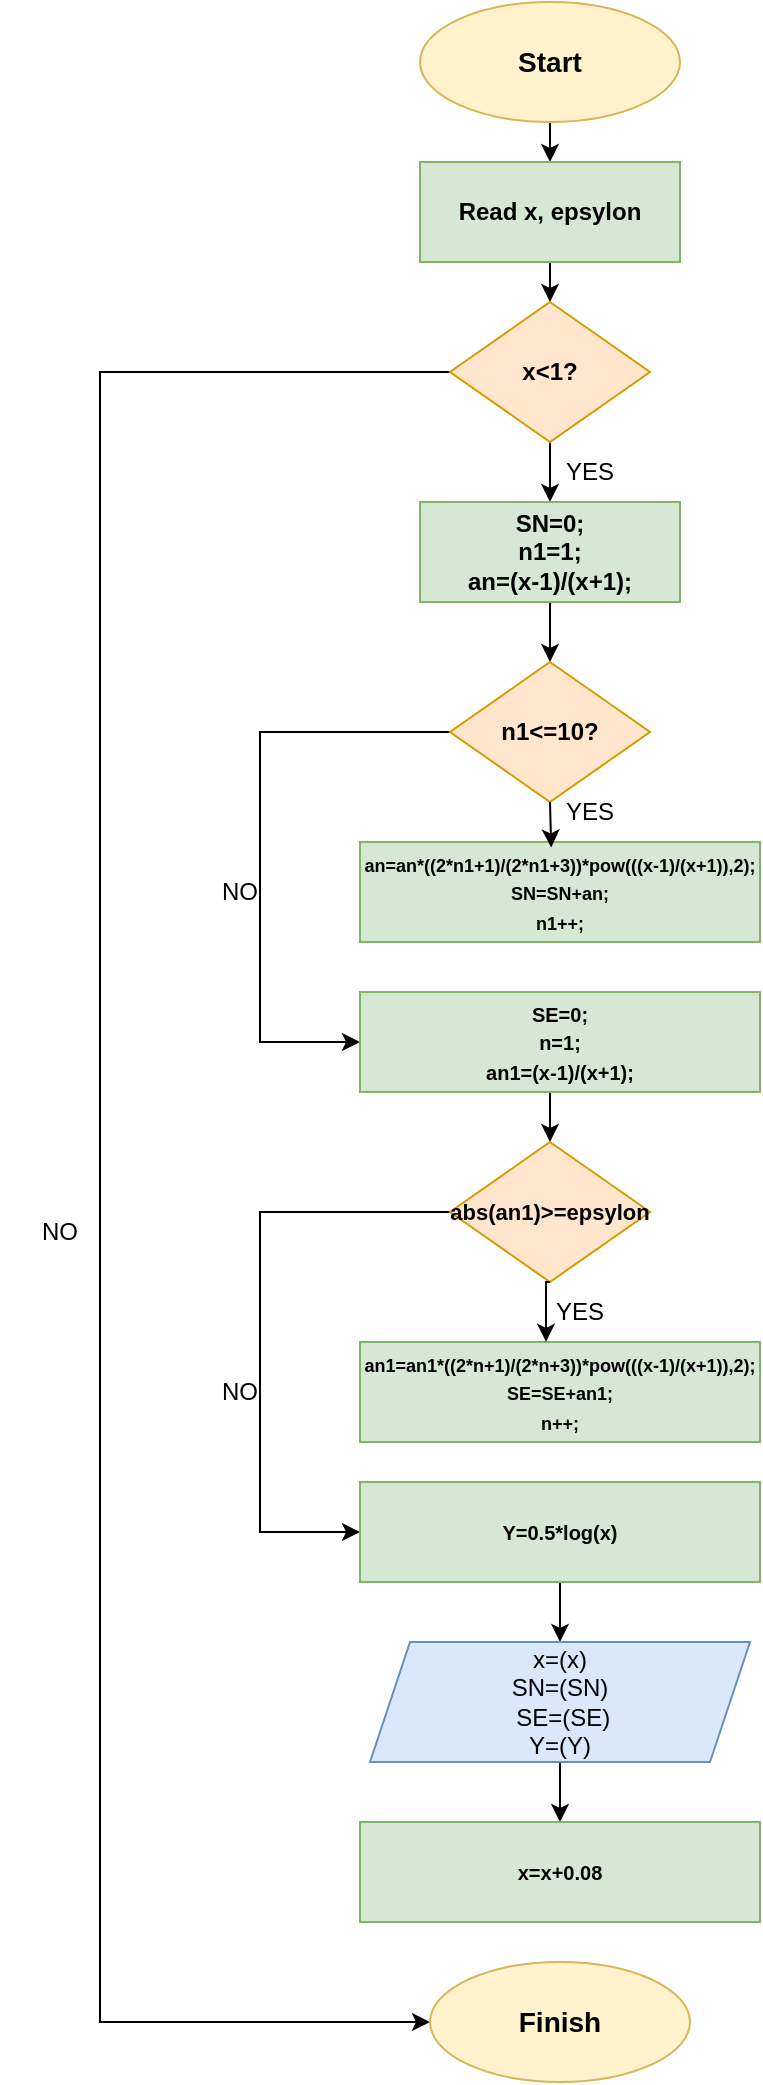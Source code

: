 <mxfile version="22.1.4" type="github">
  <diagram name="Сторінка-1" id="-p-uBfUL3f9nSTSAjh3T">
    <mxGraphModel dx="1820" dy="996" grid="0" gridSize="10" guides="1" tooltips="1" connect="1" arrows="1" fold="1" page="1" pageScale="1" pageWidth="827" pageHeight="1169" math="0" shadow="0">
      <root>
        <mxCell id="0" />
        <mxCell id="1" parent="0" />
        <mxCell id="gpMrWk8lEUjU7Uh3eYA1-1" style="edgeStyle=orthogonalEdgeStyle;rounded=0;orthogonalLoop=1;jettySize=auto;html=1;exitX=0.5;exitY=1;exitDx=0;exitDy=0;entryX=0.5;entryY=0;entryDx=0;entryDy=0;" edge="1" parent="1" source="gpMrWk8lEUjU7Uh3eYA1-2" target="gpMrWk8lEUjU7Uh3eYA1-4">
          <mxGeometry relative="1" as="geometry" />
        </mxCell>
        <mxCell id="gpMrWk8lEUjU7Uh3eYA1-2" value="&lt;b&gt;&lt;font style=&quot;font-size: 14px;&quot;&gt;Start&lt;/font&gt;&lt;/b&gt;" style="ellipse;whiteSpace=wrap;html=1;fillColor=#fff2cc;strokeColor=#d6b656;" vertex="1" parent="1">
          <mxGeometry x="310" y="40" width="130" height="60" as="geometry" />
        </mxCell>
        <mxCell id="gpMrWk8lEUjU7Uh3eYA1-3" style="edgeStyle=orthogonalEdgeStyle;rounded=0;orthogonalLoop=1;jettySize=auto;html=1;exitX=0.5;exitY=1;exitDx=0;exitDy=0;entryX=0.5;entryY=0;entryDx=0;entryDy=0;" edge="1" parent="1" source="gpMrWk8lEUjU7Uh3eYA1-4" target="gpMrWk8lEUjU7Uh3eYA1-7">
          <mxGeometry relative="1" as="geometry" />
        </mxCell>
        <mxCell id="gpMrWk8lEUjU7Uh3eYA1-4" value="&lt;b&gt;Read x, epsylon&lt;/b&gt;" style="rounded=0;whiteSpace=wrap;html=1;fillColor=#d5e8d4;strokeColor=#82b366;" vertex="1" parent="1">
          <mxGeometry x="310" y="120" width="130" height="50" as="geometry" />
        </mxCell>
        <mxCell id="gpMrWk8lEUjU7Uh3eYA1-27" style="edgeStyle=orthogonalEdgeStyle;rounded=0;orthogonalLoop=1;jettySize=auto;html=1;exitX=0;exitY=0.5;exitDx=0;exitDy=0;entryX=0;entryY=0.5;entryDx=0;entryDy=0;" edge="1" parent="1" source="gpMrWk8lEUjU7Uh3eYA1-7" target="gpMrWk8lEUjU7Uh3eYA1-11">
          <mxGeometry relative="1" as="geometry">
            <Array as="points">
              <mxPoint x="150" y="225" />
              <mxPoint x="150" y="1050" />
            </Array>
          </mxGeometry>
        </mxCell>
        <mxCell id="gpMrWk8lEUjU7Uh3eYA1-31" style="edgeStyle=orthogonalEdgeStyle;rounded=0;orthogonalLoop=1;jettySize=auto;html=1;exitX=0.5;exitY=1;exitDx=0;exitDy=0;entryX=0.5;entryY=0;entryDx=0;entryDy=0;" edge="1" parent="1" source="gpMrWk8lEUjU7Uh3eYA1-7" target="gpMrWk8lEUjU7Uh3eYA1-14">
          <mxGeometry relative="1" as="geometry" />
        </mxCell>
        <mxCell id="gpMrWk8lEUjU7Uh3eYA1-7" value="&lt;b&gt;x&amp;lt;1?&lt;/b&gt;" style="rhombus;whiteSpace=wrap;html=1;fillColor=#ffe6cc;strokeColor=#d79b00;" vertex="1" parent="1">
          <mxGeometry x="325" y="190" width="100" height="70" as="geometry" />
        </mxCell>
        <mxCell id="gpMrWk8lEUjU7Uh3eYA1-11" value="&lt;b&gt;&lt;font style=&quot;font-size: 14px;&quot;&gt;Finish&lt;/font&gt;&lt;/b&gt;" style="ellipse;whiteSpace=wrap;html=1;fillColor=#fff2cc;strokeColor=#d6b656;" vertex="1" parent="1">
          <mxGeometry x="315" y="1020" width="130" height="60" as="geometry" />
        </mxCell>
        <mxCell id="gpMrWk8lEUjU7Uh3eYA1-33" style="edgeStyle=orthogonalEdgeStyle;rounded=0;orthogonalLoop=1;jettySize=auto;html=1;entryX=0.5;entryY=0;entryDx=0;entryDy=0;" edge="1" parent="1" source="gpMrWk8lEUjU7Uh3eYA1-14" target="gpMrWk8lEUjU7Uh3eYA1-16">
          <mxGeometry relative="1" as="geometry" />
        </mxCell>
        <mxCell id="gpMrWk8lEUjU7Uh3eYA1-14" value="&lt;b&gt;SN=0;&lt;br&gt;n1=1;&lt;br&gt;an=(x-1)/(x+1);&lt;/b&gt;" style="rounded=0;whiteSpace=wrap;html=1;fillColor=#d5e8d4;strokeColor=#82b366;" vertex="1" parent="1">
          <mxGeometry x="310" y="290" width="130" height="50" as="geometry" />
        </mxCell>
        <mxCell id="gpMrWk8lEUjU7Uh3eYA1-44" style="edgeStyle=orthogonalEdgeStyle;rounded=0;orthogonalLoop=1;jettySize=auto;html=1;exitX=0;exitY=0.5;exitDx=0;exitDy=0;entryX=0;entryY=0.5;entryDx=0;entryDy=0;" edge="1" parent="1" source="gpMrWk8lEUjU7Uh3eYA1-16" target="gpMrWk8lEUjU7Uh3eYA1-19">
          <mxGeometry relative="1" as="geometry">
            <mxPoint x="270" y="560" as="targetPoint" />
            <Array as="points">
              <mxPoint x="230" y="405" />
              <mxPoint x="230" y="560" />
            </Array>
          </mxGeometry>
        </mxCell>
        <mxCell id="gpMrWk8lEUjU7Uh3eYA1-16" value="&lt;b&gt;n1&amp;lt;=10?&lt;/b&gt;" style="rhombus;whiteSpace=wrap;html=1;fillColor=#ffe6cc;strokeColor=#d79b00;" vertex="1" parent="1">
          <mxGeometry x="325" y="370" width="100" height="70" as="geometry" />
        </mxCell>
        <mxCell id="gpMrWk8lEUjU7Uh3eYA1-17" value="&lt;font style=&quot;font-size: 9px;&quot;&gt;&lt;b&gt;an=an*((2*n1+1)/(2*n1+3))*pow(((x-1)/(x+1)),2);&lt;br style=&quot;&quot;&gt;SN=SN+an;&lt;br&gt;n1++;&lt;/b&gt;&lt;/font&gt;" style="rounded=0;whiteSpace=wrap;html=1;fillColor=#d5e8d4;strokeColor=#82b366;" vertex="1" parent="1">
          <mxGeometry x="280" y="460" width="200" height="50" as="geometry" />
        </mxCell>
        <mxCell id="gpMrWk8lEUjU7Uh3eYA1-47" style="edgeStyle=orthogonalEdgeStyle;rounded=0;orthogonalLoop=1;jettySize=auto;html=1;exitX=0.5;exitY=1;exitDx=0;exitDy=0;entryX=0.5;entryY=0;entryDx=0;entryDy=0;" edge="1" parent="1" source="gpMrWk8lEUjU7Uh3eYA1-19" target="gpMrWk8lEUjU7Uh3eYA1-20">
          <mxGeometry relative="1" as="geometry" />
        </mxCell>
        <mxCell id="gpMrWk8lEUjU7Uh3eYA1-19" value="&lt;font size=&quot;1&quot;&gt;&lt;b&gt;SE=0;&lt;br&gt;n=1;&lt;br&gt;an1=(x-1)/(x+1);&lt;/b&gt;&lt;/font&gt;" style="rounded=0;whiteSpace=wrap;html=1;fillColor=#d5e8d4;strokeColor=#82b366;" vertex="1" parent="1">
          <mxGeometry x="280" y="535" width="200" height="50" as="geometry" />
        </mxCell>
        <mxCell id="gpMrWk8lEUjU7Uh3eYA1-49" style="edgeStyle=orthogonalEdgeStyle;rounded=0;orthogonalLoop=1;jettySize=auto;html=1;exitX=0;exitY=0.5;exitDx=0;exitDy=0;entryX=0;entryY=0.5;entryDx=0;entryDy=0;" edge="1" parent="1" source="gpMrWk8lEUjU7Uh3eYA1-20" target="gpMrWk8lEUjU7Uh3eYA1-22">
          <mxGeometry relative="1" as="geometry">
            <mxPoint x="250" y="820" as="targetPoint" />
            <Array as="points">
              <mxPoint x="230" y="645" />
              <mxPoint x="230" y="805" />
            </Array>
          </mxGeometry>
        </mxCell>
        <mxCell id="gpMrWk8lEUjU7Uh3eYA1-20" value="&lt;b style=&quot;font-size: 11px;&quot;&gt;abs(an1)&amp;gt;=epsylon&lt;/b&gt;" style="rhombus;whiteSpace=wrap;html=1;fillColor=#ffe6cc;strokeColor=#d79b00;" vertex="1" parent="1">
          <mxGeometry x="325" y="610" width="100" height="70" as="geometry" />
        </mxCell>
        <mxCell id="gpMrWk8lEUjU7Uh3eYA1-21" value="&lt;font style=&quot;font-size: 9px;&quot;&gt;&lt;b&gt;an1=an1*((2*n+1)/(2*n+3))*pow(((x-1)/(x+1)),2);&lt;br&gt;SE=SE+an1;&lt;br&gt;n++;&lt;/b&gt;&lt;/font&gt;" style="rounded=0;whiteSpace=wrap;html=1;fillColor=#d5e8d4;strokeColor=#82b366;" vertex="1" parent="1">
          <mxGeometry x="280" y="710" width="200" height="50" as="geometry" />
        </mxCell>
        <mxCell id="gpMrWk8lEUjU7Uh3eYA1-52" style="edgeStyle=orthogonalEdgeStyle;rounded=0;orthogonalLoop=1;jettySize=auto;html=1;exitX=0.5;exitY=1;exitDx=0;exitDy=0;entryX=0.5;entryY=0;entryDx=0;entryDy=0;" edge="1" parent="1" source="gpMrWk8lEUjU7Uh3eYA1-22" target="gpMrWk8lEUjU7Uh3eYA1-23">
          <mxGeometry relative="1" as="geometry" />
        </mxCell>
        <mxCell id="gpMrWk8lEUjU7Uh3eYA1-22" value="&lt;font size=&quot;1&quot;&gt;&lt;b&gt;Y=0.5*log(x)&lt;/b&gt;&lt;/font&gt;" style="rounded=0;whiteSpace=wrap;html=1;fillColor=#d5e8d4;strokeColor=#82b366;" vertex="1" parent="1">
          <mxGeometry x="280" y="780" width="200" height="50" as="geometry" />
        </mxCell>
        <mxCell id="gpMrWk8lEUjU7Uh3eYA1-53" style="edgeStyle=orthogonalEdgeStyle;rounded=0;orthogonalLoop=1;jettySize=auto;html=1;exitX=0.5;exitY=1;exitDx=0;exitDy=0;" edge="1" parent="1" source="gpMrWk8lEUjU7Uh3eYA1-23" target="gpMrWk8lEUjU7Uh3eYA1-24">
          <mxGeometry relative="1" as="geometry" />
        </mxCell>
        <mxCell id="gpMrWk8lEUjU7Uh3eYA1-23" value="x=(x)&lt;br&gt;SN=(SN)&lt;br&gt;&amp;nbsp;SE=(SE)&lt;br&gt;Y=(Y)" style="shape=parallelogram;perimeter=parallelogramPerimeter;whiteSpace=wrap;html=1;fixedSize=1;fillColor=#dae8fc;strokeColor=#6c8ebf;" vertex="1" parent="1">
          <mxGeometry x="285" y="860" width="190" height="60" as="geometry" />
        </mxCell>
        <mxCell id="gpMrWk8lEUjU7Uh3eYA1-24" value="&lt;font size=&quot;1&quot;&gt;&lt;b&gt;x=x+0.08&lt;/b&gt;&lt;/font&gt;" style="rounded=0;whiteSpace=wrap;html=1;fillColor=#d5e8d4;strokeColor=#82b366;" vertex="1" parent="1">
          <mxGeometry x="280" y="950" width="200" height="50" as="geometry" />
        </mxCell>
        <mxCell id="gpMrWk8lEUjU7Uh3eYA1-28" value="YES" style="text;html=1;strokeColor=none;fillColor=none;align=center;verticalAlign=middle;whiteSpace=wrap;rounded=0;" vertex="1" parent="1">
          <mxGeometry x="365" y="260" width="60" height="30" as="geometry" />
        </mxCell>
        <mxCell id="gpMrWk8lEUjU7Uh3eYA1-29" value="NO" style="text;html=1;strokeColor=none;fillColor=none;align=center;verticalAlign=middle;whiteSpace=wrap;rounded=0;" vertex="1" parent="1">
          <mxGeometry x="100" y="640" width="60" height="30" as="geometry" />
        </mxCell>
        <mxCell id="gpMrWk8lEUjU7Uh3eYA1-34" style="edgeStyle=orthogonalEdgeStyle;rounded=0;orthogonalLoop=1;jettySize=auto;html=1;exitX=0.5;exitY=1;exitDx=0;exitDy=0;entryX=0.478;entryY=0.054;entryDx=0;entryDy=0;entryPerimeter=0;" edge="1" parent="1" source="gpMrWk8lEUjU7Uh3eYA1-16" target="gpMrWk8lEUjU7Uh3eYA1-17">
          <mxGeometry relative="1" as="geometry" />
        </mxCell>
        <mxCell id="gpMrWk8lEUjU7Uh3eYA1-35" value="YES" style="text;html=1;strokeColor=none;fillColor=none;align=center;verticalAlign=middle;whiteSpace=wrap;rounded=0;" vertex="1" parent="1">
          <mxGeometry x="365" y="430" width="60" height="30" as="geometry" />
        </mxCell>
        <mxCell id="gpMrWk8lEUjU7Uh3eYA1-46" value="NO" style="text;html=1;strokeColor=none;fillColor=none;align=center;verticalAlign=middle;whiteSpace=wrap;rounded=0;" vertex="1" parent="1">
          <mxGeometry x="190" y="470" width="60" height="30" as="geometry" />
        </mxCell>
        <mxCell id="gpMrWk8lEUjU7Uh3eYA1-48" style="edgeStyle=orthogonalEdgeStyle;rounded=0;orthogonalLoop=1;jettySize=auto;html=1;exitX=0.5;exitY=1;exitDx=0;exitDy=0;entryX=0.465;entryY=-0.002;entryDx=0;entryDy=0;entryPerimeter=0;" edge="1" parent="1" source="gpMrWk8lEUjU7Uh3eYA1-20" target="gpMrWk8lEUjU7Uh3eYA1-21">
          <mxGeometry relative="1" as="geometry" />
        </mxCell>
        <mxCell id="gpMrWk8lEUjU7Uh3eYA1-50" value="NO" style="text;html=1;strokeColor=none;fillColor=none;align=center;verticalAlign=middle;whiteSpace=wrap;rounded=0;" vertex="1" parent="1">
          <mxGeometry x="190" y="720" width="60" height="30" as="geometry" />
        </mxCell>
        <mxCell id="gpMrWk8lEUjU7Uh3eYA1-51" value="YES" style="text;html=1;strokeColor=none;fillColor=none;align=center;verticalAlign=middle;whiteSpace=wrap;rounded=0;" vertex="1" parent="1">
          <mxGeometry x="360" y="680" width="60" height="30" as="geometry" />
        </mxCell>
      </root>
    </mxGraphModel>
  </diagram>
</mxfile>
